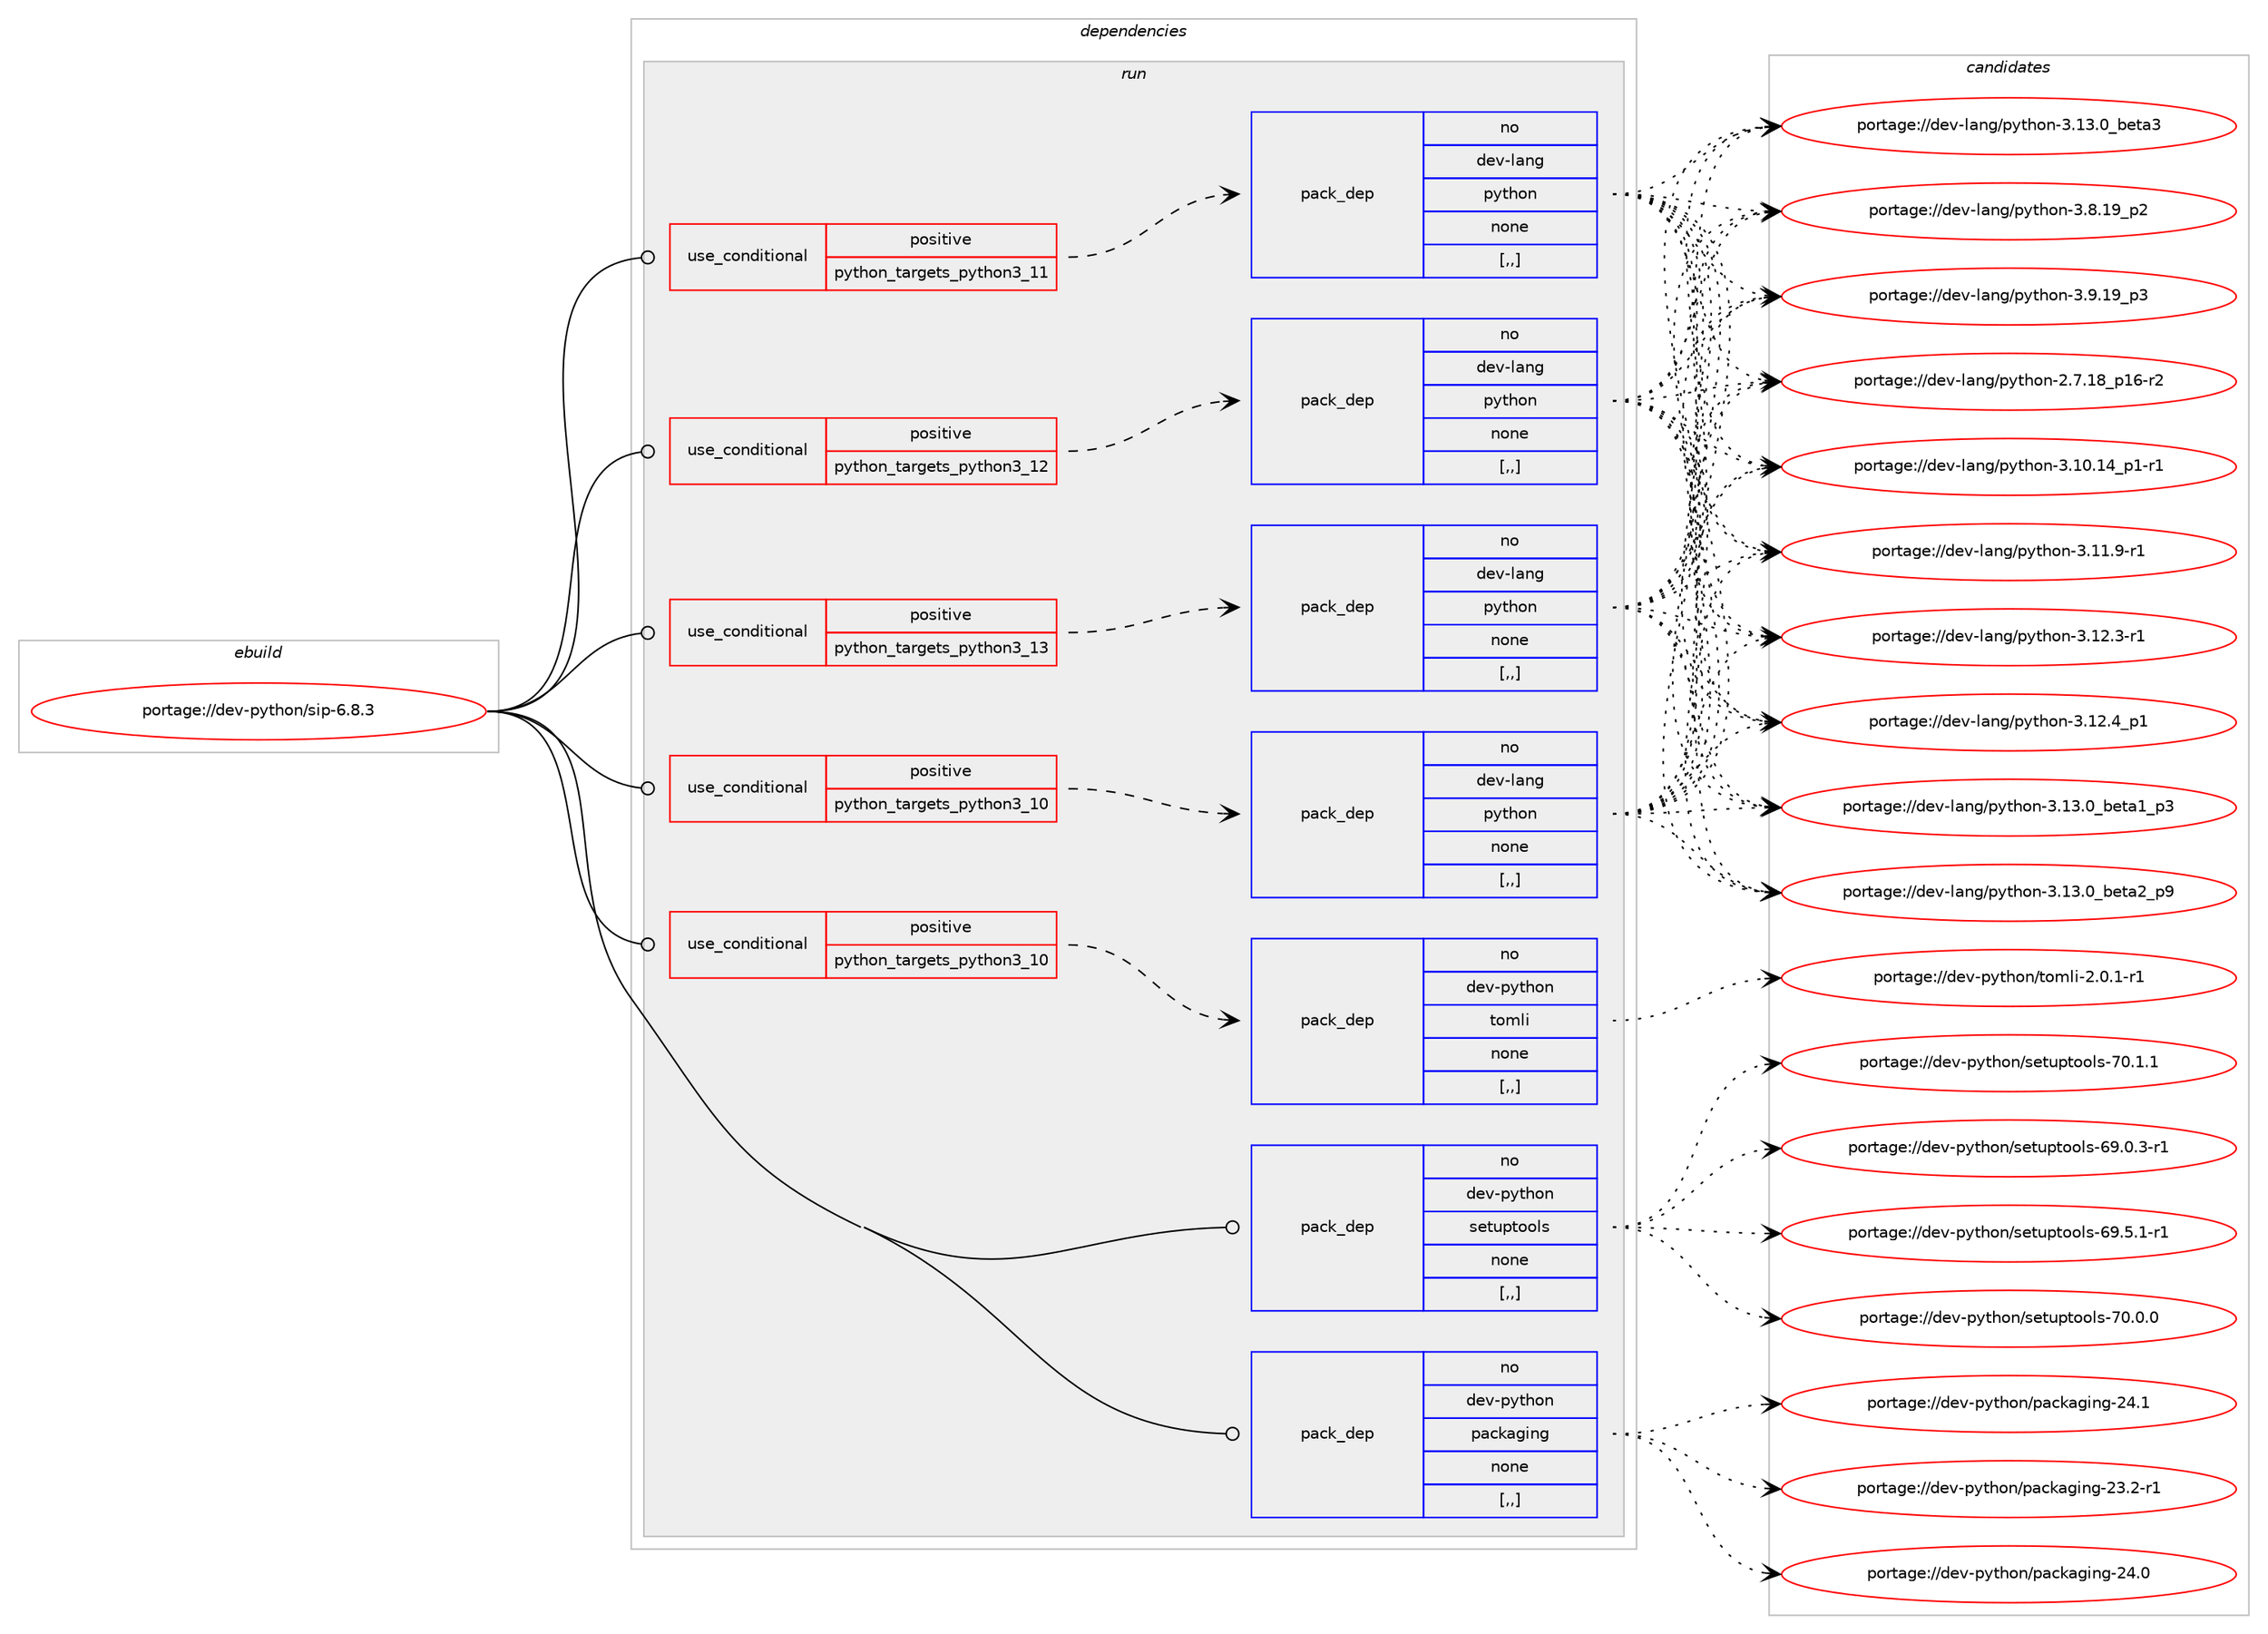 digraph prolog {

# *************
# Graph options
# *************

newrank=true;
concentrate=true;
compound=true;
graph [rankdir=LR,fontname=Helvetica,fontsize=10,ranksep=1.5];#, ranksep=2.5, nodesep=0.2];
edge  [arrowhead=vee];
node  [fontname=Helvetica,fontsize=10];

# **********
# The ebuild
# **********

subgraph cluster_leftcol {
color=gray;
rank=same;
label=<<i>ebuild</i>>;
id [label="portage://dev-python/sip-6.8.3", color=red, width=4, href="../dev-python/sip-6.8.3.svg"];
}

# ****************
# The dependencies
# ****************

subgraph cluster_midcol {
color=gray;
label=<<i>dependencies</i>>;
subgraph cluster_compile {
fillcolor="#eeeeee";
style=filled;
label=<<i>compile</i>>;
}
subgraph cluster_compileandrun {
fillcolor="#eeeeee";
style=filled;
label=<<i>compile and run</i>>;
}
subgraph cluster_run {
fillcolor="#eeeeee";
style=filled;
label=<<i>run</i>>;
subgraph cond38377 {
dependency159417 [label=<<TABLE BORDER="0" CELLBORDER="1" CELLSPACING="0" CELLPADDING="4"><TR><TD ROWSPAN="3" CELLPADDING="10">use_conditional</TD></TR><TR><TD>positive</TD></TR><TR><TD>python_targets_python3_10</TD></TR></TABLE>>, shape=none, color=red];
subgraph pack119802 {
dependency159418 [label=<<TABLE BORDER="0" CELLBORDER="1" CELLSPACING="0" CELLPADDING="4" WIDTH="220"><TR><TD ROWSPAN="6" CELLPADDING="30">pack_dep</TD></TR><TR><TD WIDTH="110">no</TD></TR><TR><TD>dev-lang</TD></TR><TR><TD>python</TD></TR><TR><TD>none</TD></TR><TR><TD>[,,]</TD></TR></TABLE>>, shape=none, color=blue];
}
dependency159417:e -> dependency159418:w [weight=20,style="dashed",arrowhead="vee"];
}
id:e -> dependency159417:w [weight=20,style="solid",arrowhead="odot"];
subgraph cond38378 {
dependency159419 [label=<<TABLE BORDER="0" CELLBORDER="1" CELLSPACING="0" CELLPADDING="4"><TR><TD ROWSPAN="3" CELLPADDING="10">use_conditional</TD></TR><TR><TD>positive</TD></TR><TR><TD>python_targets_python3_10</TD></TR></TABLE>>, shape=none, color=red];
subgraph pack119803 {
dependency159420 [label=<<TABLE BORDER="0" CELLBORDER="1" CELLSPACING="0" CELLPADDING="4" WIDTH="220"><TR><TD ROWSPAN="6" CELLPADDING="30">pack_dep</TD></TR><TR><TD WIDTH="110">no</TD></TR><TR><TD>dev-python</TD></TR><TR><TD>tomli</TD></TR><TR><TD>none</TD></TR><TR><TD>[,,]</TD></TR></TABLE>>, shape=none, color=blue];
}
dependency159419:e -> dependency159420:w [weight=20,style="dashed",arrowhead="vee"];
}
id:e -> dependency159419:w [weight=20,style="solid",arrowhead="odot"];
subgraph cond38379 {
dependency159421 [label=<<TABLE BORDER="0" CELLBORDER="1" CELLSPACING="0" CELLPADDING="4"><TR><TD ROWSPAN="3" CELLPADDING="10">use_conditional</TD></TR><TR><TD>positive</TD></TR><TR><TD>python_targets_python3_11</TD></TR></TABLE>>, shape=none, color=red];
subgraph pack119804 {
dependency159422 [label=<<TABLE BORDER="0" CELLBORDER="1" CELLSPACING="0" CELLPADDING="4" WIDTH="220"><TR><TD ROWSPAN="6" CELLPADDING="30">pack_dep</TD></TR><TR><TD WIDTH="110">no</TD></TR><TR><TD>dev-lang</TD></TR><TR><TD>python</TD></TR><TR><TD>none</TD></TR><TR><TD>[,,]</TD></TR></TABLE>>, shape=none, color=blue];
}
dependency159421:e -> dependency159422:w [weight=20,style="dashed",arrowhead="vee"];
}
id:e -> dependency159421:w [weight=20,style="solid",arrowhead="odot"];
subgraph cond38380 {
dependency159423 [label=<<TABLE BORDER="0" CELLBORDER="1" CELLSPACING="0" CELLPADDING="4"><TR><TD ROWSPAN="3" CELLPADDING="10">use_conditional</TD></TR><TR><TD>positive</TD></TR><TR><TD>python_targets_python3_12</TD></TR></TABLE>>, shape=none, color=red];
subgraph pack119805 {
dependency159424 [label=<<TABLE BORDER="0" CELLBORDER="1" CELLSPACING="0" CELLPADDING="4" WIDTH="220"><TR><TD ROWSPAN="6" CELLPADDING="30">pack_dep</TD></TR><TR><TD WIDTH="110">no</TD></TR><TR><TD>dev-lang</TD></TR><TR><TD>python</TD></TR><TR><TD>none</TD></TR><TR><TD>[,,]</TD></TR></TABLE>>, shape=none, color=blue];
}
dependency159423:e -> dependency159424:w [weight=20,style="dashed",arrowhead="vee"];
}
id:e -> dependency159423:w [weight=20,style="solid",arrowhead="odot"];
subgraph cond38381 {
dependency159425 [label=<<TABLE BORDER="0" CELLBORDER="1" CELLSPACING="0" CELLPADDING="4"><TR><TD ROWSPAN="3" CELLPADDING="10">use_conditional</TD></TR><TR><TD>positive</TD></TR><TR><TD>python_targets_python3_13</TD></TR></TABLE>>, shape=none, color=red];
subgraph pack119806 {
dependency159426 [label=<<TABLE BORDER="0" CELLBORDER="1" CELLSPACING="0" CELLPADDING="4" WIDTH="220"><TR><TD ROWSPAN="6" CELLPADDING="30">pack_dep</TD></TR><TR><TD WIDTH="110">no</TD></TR><TR><TD>dev-lang</TD></TR><TR><TD>python</TD></TR><TR><TD>none</TD></TR><TR><TD>[,,]</TD></TR></TABLE>>, shape=none, color=blue];
}
dependency159425:e -> dependency159426:w [weight=20,style="dashed",arrowhead="vee"];
}
id:e -> dependency159425:w [weight=20,style="solid",arrowhead="odot"];
subgraph pack119807 {
dependency159427 [label=<<TABLE BORDER="0" CELLBORDER="1" CELLSPACING="0" CELLPADDING="4" WIDTH="220"><TR><TD ROWSPAN="6" CELLPADDING="30">pack_dep</TD></TR><TR><TD WIDTH="110">no</TD></TR><TR><TD>dev-python</TD></TR><TR><TD>packaging</TD></TR><TR><TD>none</TD></TR><TR><TD>[,,]</TD></TR></TABLE>>, shape=none, color=blue];
}
id:e -> dependency159427:w [weight=20,style="solid",arrowhead="odot"];
subgraph pack119808 {
dependency159428 [label=<<TABLE BORDER="0" CELLBORDER="1" CELLSPACING="0" CELLPADDING="4" WIDTH="220"><TR><TD ROWSPAN="6" CELLPADDING="30">pack_dep</TD></TR><TR><TD WIDTH="110">no</TD></TR><TR><TD>dev-python</TD></TR><TR><TD>setuptools</TD></TR><TR><TD>none</TD></TR><TR><TD>[,,]</TD></TR></TABLE>>, shape=none, color=blue];
}
id:e -> dependency159428:w [weight=20,style="solid",arrowhead="odot"];
}
}

# **************
# The candidates
# **************

subgraph cluster_choices {
rank=same;
color=gray;
label=<<i>candidates</i>>;

subgraph choice119802 {
color=black;
nodesep=1;
choice100101118451089711010347112121116104111110455046554649569511249544511450 [label="portage://dev-lang/python-2.7.18_p16-r2", color=red, width=4,href="../dev-lang/python-2.7.18_p16-r2.svg"];
choice100101118451089711010347112121116104111110455146494846495295112494511449 [label="portage://dev-lang/python-3.10.14_p1-r1", color=red, width=4,href="../dev-lang/python-3.10.14_p1-r1.svg"];
choice100101118451089711010347112121116104111110455146494946574511449 [label="portage://dev-lang/python-3.11.9-r1", color=red, width=4,href="../dev-lang/python-3.11.9-r1.svg"];
choice100101118451089711010347112121116104111110455146495046514511449 [label="portage://dev-lang/python-3.12.3-r1", color=red, width=4,href="../dev-lang/python-3.12.3-r1.svg"];
choice100101118451089711010347112121116104111110455146495046529511249 [label="portage://dev-lang/python-3.12.4_p1", color=red, width=4,href="../dev-lang/python-3.12.4_p1.svg"];
choice10010111845108971101034711212111610411111045514649514648959810111697499511251 [label="portage://dev-lang/python-3.13.0_beta1_p3", color=red, width=4,href="../dev-lang/python-3.13.0_beta1_p3.svg"];
choice10010111845108971101034711212111610411111045514649514648959810111697509511257 [label="portage://dev-lang/python-3.13.0_beta2_p9", color=red, width=4,href="../dev-lang/python-3.13.0_beta2_p9.svg"];
choice1001011184510897110103471121211161041111104551464951464895981011169751 [label="portage://dev-lang/python-3.13.0_beta3", color=red, width=4,href="../dev-lang/python-3.13.0_beta3.svg"];
choice100101118451089711010347112121116104111110455146564649579511250 [label="portage://dev-lang/python-3.8.19_p2", color=red, width=4,href="../dev-lang/python-3.8.19_p2.svg"];
choice100101118451089711010347112121116104111110455146574649579511251 [label="portage://dev-lang/python-3.9.19_p3", color=red, width=4,href="../dev-lang/python-3.9.19_p3.svg"];
dependency159418:e -> choice100101118451089711010347112121116104111110455046554649569511249544511450:w [style=dotted,weight="100"];
dependency159418:e -> choice100101118451089711010347112121116104111110455146494846495295112494511449:w [style=dotted,weight="100"];
dependency159418:e -> choice100101118451089711010347112121116104111110455146494946574511449:w [style=dotted,weight="100"];
dependency159418:e -> choice100101118451089711010347112121116104111110455146495046514511449:w [style=dotted,weight="100"];
dependency159418:e -> choice100101118451089711010347112121116104111110455146495046529511249:w [style=dotted,weight="100"];
dependency159418:e -> choice10010111845108971101034711212111610411111045514649514648959810111697499511251:w [style=dotted,weight="100"];
dependency159418:e -> choice10010111845108971101034711212111610411111045514649514648959810111697509511257:w [style=dotted,weight="100"];
dependency159418:e -> choice1001011184510897110103471121211161041111104551464951464895981011169751:w [style=dotted,weight="100"];
dependency159418:e -> choice100101118451089711010347112121116104111110455146564649579511250:w [style=dotted,weight="100"];
dependency159418:e -> choice100101118451089711010347112121116104111110455146574649579511251:w [style=dotted,weight="100"];
}
subgraph choice119803 {
color=black;
nodesep=1;
choice10010111845112121116104111110471161111091081054550464846494511449 [label="portage://dev-python/tomli-2.0.1-r1", color=red, width=4,href="../dev-python/tomli-2.0.1-r1.svg"];
dependency159420:e -> choice10010111845112121116104111110471161111091081054550464846494511449:w [style=dotted,weight="100"];
}
subgraph choice119804 {
color=black;
nodesep=1;
choice100101118451089711010347112121116104111110455046554649569511249544511450 [label="portage://dev-lang/python-2.7.18_p16-r2", color=red, width=4,href="../dev-lang/python-2.7.18_p16-r2.svg"];
choice100101118451089711010347112121116104111110455146494846495295112494511449 [label="portage://dev-lang/python-3.10.14_p1-r1", color=red, width=4,href="../dev-lang/python-3.10.14_p1-r1.svg"];
choice100101118451089711010347112121116104111110455146494946574511449 [label="portage://dev-lang/python-3.11.9-r1", color=red, width=4,href="../dev-lang/python-3.11.9-r1.svg"];
choice100101118451089711010347112121116104111110455146495046514511449 [label="portage://dev-lang/python-3.12.3-r1", color=red, width=4,href="../dev-lang/python-3.12.3-r1.svg"];
choice100101118451089711010347112121116104111110455146495046529511249 [label="portage://dev-lang/python-3.12.4_p1", color=red, width=4,href="../dev-lang/python-3.12.4_p1.svg"];
choice10010111845108971101034711212111610411111045514649514648959810111697499511251 [label="portage://dev-lang/python-3.13.0_beta1_p3", color=red, width=4,href="../dev-lang/python-3.13.0_beta1_p3.svg"];
choice10010111845108971101034711212111610411111045514649514648959810111697509511257 [label="portage://dev-lang/python-3.13.0_beta2_p9", color=red, width=4,href="../dev-lang/python-3.13.0_beta2_p9.svg"];
choice1001011184510897110103471121211161041111104551464951464895981011169751 [label="portage://dev-lang/python-3.13.0_beta3", color=red, width=4,href="../dev-lang/python-3.13.0_beta3.svg"];
choice100101118451089711010347112121116104111110455146564649579511250 [label="portage://dev-lang/python-3.8.19_p2", color=red, width=4,href="../dev-lang/python-3.8.19_p2.svg"];
choice100101118451089711010347112121116104111110455146574649579511251 [label="portage://dev-lang/python-3.9.19_p3", color=red, width=4,href="../dev-lang/python-3.9.19_p3.svg"];
dependency159422:e -> choice100101118451089711010347112121116104111110455046554649569511249544511450:w [style=dotted,weight="100"];
dependency159422:e -> choice100101118451089711010347112121116104111110455146494846495295112494511449:w [style=dotted,weight="100"];
dependency159422:e -> choice100101118451089711010347112121116104111110455146494946574511449:w [style=dotted,weight="100"];
dependency159422:e -> choice100101118451089711010347112121116104111110455146495046514511449:w [style=dotted,weight="100"];
dependency159422:e -> choice100101118451089711010347112121116104111110455146495046529511249:w [style=dotted,weight="100"];
dependency159422:e -> choice10010111845108971101034711212111610411111045514649514648959810111697499511251:w [style=dotted,weight="100"];
dependency159422:e -> choice10010111845108971101034711212111610411111045514649514648959810111697509511257:w [style=dotted,weight="100"];
dependency159422:e -> choice1001011184510897110103471121211161041111104551464951464895981011169751:w [style=dotted,weight="100"];
dependency159422:e -> choice100101118451089711010347112121116104111110455146564649579511250:w [style=dotted,weight="100"];
dependency159422:e -> choice100101118451089711010347112121116104111110455146574649579511251:w [style=dotted,weight="100"];
}
subgraph choice119805 {
color=black;
nodesep=1;
choice100101118451089711010347112121116104111110455046554649569511249544511450 [label="portage://dev-lang/python-2.7.18_p16-r2", color=red, width=4,href="../dev-lang/python-2.7.18_p16-r2.svg"];
choice100101118451089711010347112121116104111110455146494846495295112494511449 [label="portage://dev-lang/python-3.10.14_p1-r1", color=red, width=4,href="../dev-lang/python-3.10.14_p1-r1.svg"];
choice100101118451089711010347112121116104111110455146494946574511449 [label="portage://dev-lang/python-3.11.9-r1", color=red, width=4,href="../dev-lang/python-3.11.9-r1.svg"];
choice100101118451089711010347112121116104111110455146495046514511449 [label="portage://dev-lang/python-3.12.3-r1", color=red, width=4,href="../dev-lang/python-3.12.3-r1.svg"];
choice100101118451089711010347112121116104111110455146495046529511249 [label="portage://dev-lang/python-3.12.4_p1", color=red, width=4,href="../dev-lang/python-3.12.4_p1.svg"];
choice10010111845108971101034711212111610411111045514649514648959810111697499511251 [label="portage://dev-lang/python-3.13.0_beta1_p3", color=red, width=4,href="../dev-lang/python-3.13.0_beta1_p3.svg"];
choice10010111845108971101034711212111610411111045514649514648959810111697509511257 [label="portage://dev-lang/python-3.13.0_beta2_p9", color=red, width=4,href="../dev-lang/python-3.13.0_beta2_p9.svg"];
choice1001011184510897110103471121211161041111104551464951464895981011169751 [label="portage://dev-lang/python-3.13.0_beta3", color=red, width=4,href="../dev-lang/python-3.13.0_beta3.svg"];
choice100101118451089711010347112121116104111110455146564649579511250 [label="portage://dev-lang/python-3.8.19_p2", color=red, width=4,href="../dev-lang/python-3.8.19_p2.svg"];
choice100101118451089711010347112121116104111110455146574649579511251 [label="portage://dev-lang/python-3.9.19_p3", color=red, width=4,href="../dev-lang/python-3.9.19_p3.svg"];
dependency159424:e -> choice100101118451089711010347112121116104111110455046554649569511249544511450:w [style=dotted,weight="100"];
dependency159424:e -> choice100101118451089711010347112121116104111110455146494846495295112494511449:w [style=dotted,weight="100"];
dependency159424:e -> choice100101118451089711010347112121116104111110455146494946574511449:w [style=dotted,weight="100"];
dependency159424:e -> choice100101118451089711010347112121116104111110455146495046514511449:w [style=dotted,weight="100"];
dependency159424:e -> choice100101118451089711010347112121116104111110455146495046529511249:w [style=dotted,weight="100"];
dependency159424:e -> choice10010111845108971101034711212111610411111045514649514648959810111697499511251:w [style=dotted,weight="100"];
dependency159424:e -> choice10010111845108971101034711212111610411111045514649514648959810111697509511257:w [style=dotted,weight="100"];
dependency159424:e -> choice1001011184510897110103471121211161041111104551464951464895981011169751:w [style=dotted,weight="100"];
dependency159424:e -> choice100101118451089711010347112121116104111110455146564649579511250:w [style=dotted,weight="100"];
dependency159424:e -> choice100101118451089711010347112121116104111110455146574649579511251:w [style=dotted,weight="100"];
}
subgraph choice119806 {
color=black;
nodesep=1;
choice100101118451089711010347112121116104111110455046554649569511249544511450 [label="portage://dev-lang/python-2.7.18_p16-r2", color=red, width=4,href="../dev-lang/python-2.7.18_p16-r2.svg"];
choice100101118451089711010347112121116104111110455146494846495295112494511449 [label="portage://dev-lang/python-3.10.14_p1-r1", color=red, width=4,href="../dev-lang/python-3.10.14_p1-r1.svg"];
choice100101118451089711010347112121116104111110455146494946574511449 [label="portage://dev-lang/python-3.11.9-r1", color=red, width=4,href="../dev-lang/python-3.11.9-r1.svg"];
choice100101118451089711010347112121116104111110455146495046514511449 [label="portage://dev-lang/python-3.12.3-r1", color=red, width=4,href="../dev-lang/python-3.12.3-r1.svg"];
choice100101118451089711010347112121116104111110455146495046529511249 [label="portage://dev-lang/python-3.12.4_p1", color=red, width=4,href="../dev-lang/python-3.12.4_p1.svg"];
choice10010111845108971101034711212111610411111045514649514648959810111697499511251 [label="portage://dev-lang/python-3.13.0_beta1_p3", color=red, width=4,href="../dev-lang/python-3.13.0_beta1_p3.svg"];
choice10010111845108971101034711212111610411111045514649514648959810111697509511257 [label="portage://dev-lang/python-3.13.0_beta2_p9", color=red, width=4,href="../dev-lang/python-3.13.0_beta2_p9.svg"];
choice1001011184510897110103471121211161041111104551464951464895981011169751 [label="portage://dev-lang/python-3.13.0_beta3", color=red, width=4,href="../dev-lang/python-3.13.0_beta3.svg"];
choice100101118451089711010347112121116104111110455146564649579511250 [label="portage://dev-lang/python-3.8.19_p2", color=red, width=4,href="../dev-lang/python-3.8.19_p2.svg"];
choice100101118451089711010347112121116104111110455146574649579511251 [label="portage://dev-lang/python-3.9.19_p3", color=red, width=4,href="../dev-lang/python-3.9.19_p3.svg"];
dependency159426:e -> choice100101118451089711010347112121116104111110455046554649569511249544511450:w [style=dotted,weight="100"];
dependency159426:e -> choice100101118451089711010347112121116104111110455146494846495295112494511449:w [style=dotted,weight="100"];
dependency159426:e -> choice100101118451089711010347112121116104111110455146494946574511449:w [style=dotted,weight="100"];
dependency159426:e -> choice100101118451089711010347112121116104111110455146495046514511449:w [style=dotted,weight="100"];
dependency159426:e -> choice100101118451089711010347112121116104111110455146495046529511249:w [style=dotted,weight="100"];
dependency159426:e -> choice10010111845108971101034711212111610411111045514649514648959810111697499511251:w [style=dotted,weight="100"];
dependency159426:e -> choice10010111845108971101034711212111610411111045514649514648959810111697509511257:w [style=dotted,weight="100"];
dependency159426:e -> choice1001011184510897110103471121211161041111104551464951464895981011169751:w [style=dotted,weight="100"];
dependency159426:e -> choice100101118451089711010347112121116104111110455146564649579511250:w [style=dotted,weight="100"];
dependency159426:e -> choice100101118451089711010347112121116104111110455146574649579511251:w [style=dotted,weight="100"];
}
subgraph choice119807 {
color=black;
nodesep=1;
choice100101118451121211161041111104711297991079710310511010345505146504511449 [label="portage://dev-python/packaging-23.2-r1", color=red, width=4,href="../dev-python/packaging-23.2-r1.svg"];
choice10010111845112121116104111110471129799107971031051101034550524648 [label="portage://dev-python/packaging-24.0", color=red, width=4,href="../dev-python/packaging-24.0.svg"];
choice10010111845112121116104111110471129799107971031051101034550524649 [label="portage://dev-python/packaging-24.1", color=red, width=4,href="../dev-python/packaging-24.1.svg"];
dependency159427:e -> choice100101118451121211161041111104711297991079710310511010345505146504511449:w [style=dotted,weight="100"];
dependency159427:e -> choice10010111845112121116104111110471129799107971031051101034550524648:w [style=dotted,weight="100"];
dependency159427:e -> choice10010111845112121116104111110471129799107971031051101034550524649:w [style=dotted,weight="100"];
}
subgraph choice119808 {
color=black;
nodesep=1;
choice1001011184511212111610411111047115101116117112116111111108115455457464846514511449 [label="portage://dev-python/setuptools-69.0.3-r1", color=red, width=4,href="../dev-python/setuptools-69.0.3-r1.svg"];
choice1001011184511212111610411111047115101116117112116111111108115455457465346494511449 [label="portage://dev-python/setuptools-69.5.1-r1", color=red, width=4,href="../dev-python/setuptools-69.5.1-r1.svg"];
choice100101118451121211161041111104711510111611711211611111110811545554846484648 [label="portage://dev-python/setuptools-70.0.0", color=red, width=4,href="../dev-python/setuptools-70.0.0.svg"];
choice100101118451121211161041111104711510111611711211611111110811545554846494649 [label="portage://dev-python/setuptools-70.1.1", color=red, width=4,href="../dev-python/setuptools-70.1.1.svg"];
dependency159428:e -> choice1001011184511212111610411111047115101116117112116111111108115455457464846514511449:w [style=dotted,weight="100"];
dependency159428:e -> choice1001011184511212111610411111047115101116117112116111111108115455457465346494511449:w [style=dotted,weight="100"];
dependency159428:e -> choice100101118451121211161041111104711510111611711211611111110811545554846484648:w [style=dotted,weight="100"];
dependency159428:e -> choice100101118451121211161041111104711510111611711211611111110811545554846494649:w [style=dotted,weight="100"];
}
}

}
